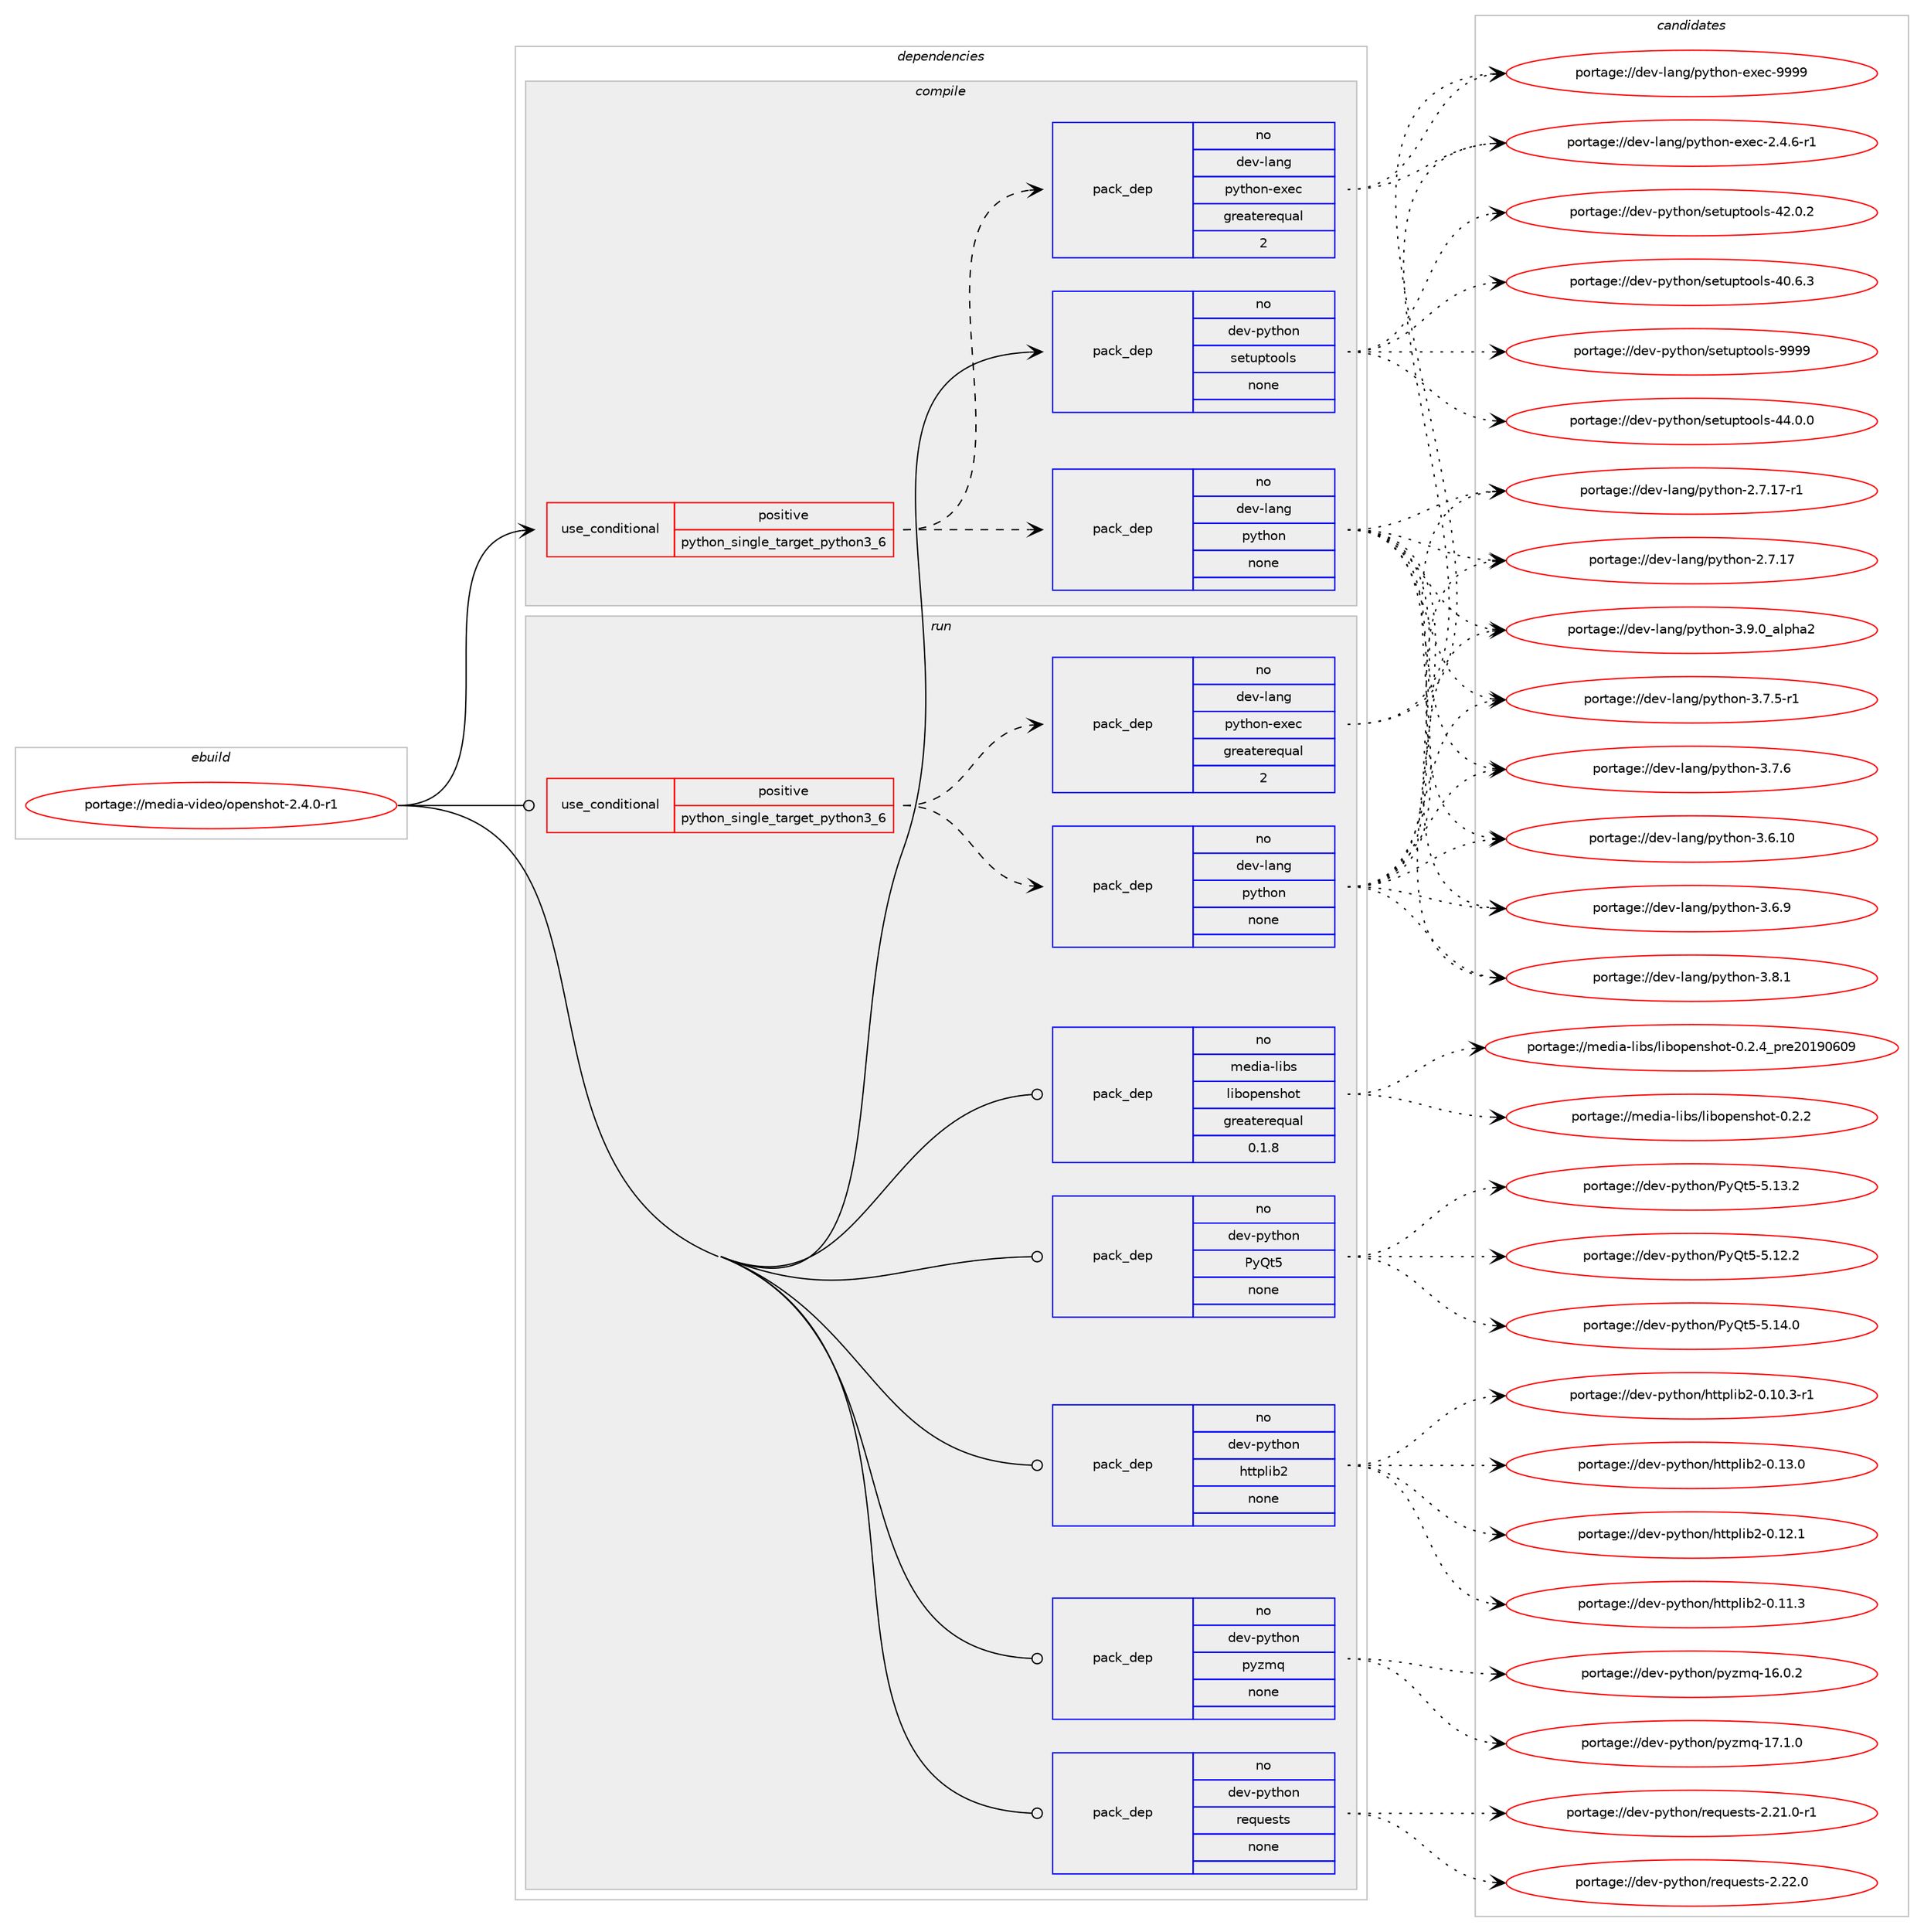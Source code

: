 digraph prolog {

# *************
# Graph options
# *************

newrank=true;
concentrate=true;
compound=true;
graph [rankdir=LR,fontname=Helvetica,fontsize=10,ranksep=1.5];#, ranksep=2.5, nodesep=0.2];
edge  [arrowhead=vee];
node  [fontname=Helvetica,fontsize=10];

# **********
# The ebuild
# **********

subgraph cluster_leftcol {
color=gray;
rank=same;
label=<<i>ebuild</i>>;
id [label="portage://media-video/openshot-2.4.0-r1", color=red, width=4, href="../media-video/openshot-2.4.0-r1.svg"];
}

# ****************
# The dependencies
# ****************

subgraph cluster_midcol {
color=gray;
label=<<i>dependencies</i>>;
subgraph cluster_compile {
fillcolor="#eeeeee";
style=filled;
label=<<i>compile</i>>;
subgraph cond38460 {
dependency175235 [label=<<TABLE BORDER="0" CELLBORDER="1" CELLSPACING="0" CELLPADDING="4"><TR><TD ROWSPAN="3" CELLPADDING="10">use_conditional</TD></TR><TR><TD>positive</TD></TR><TR><TD>python_single_target_python3_6</TD></TR></TABLE>>, shape=none, color=red];
subgraph pack133981 {
dependency175236 [label=<<TABLE BORDER="0" CELLBORDER="1" CELLSPACING="0" CELLPADDING="4" WIDTH="220"><TR><TD ROWSPAN="6" CELLPADDING="30">pack_dep</TD></TR><TR><TD WIDTH="110">no</TD></TR><TR><TD>dev-lang</TD></TR><TR><TD>python</TD></TR><TR><TD>none</TD></TR><TR><TD></TD></TR></TABLE>>, shape=none, color=blue];
}
dependency175235:e -> dependency175236:w [weight=20,style="dashed",arrowhead="vee"];
subgraph pack133982 {
dependency175237 [label=<<TABLE BORDER="0" CELLBORDER="1" CELLSPACING="0" CELLPADDING="4" WIDTH="220"><TR><TD ROWSPAN="6" CELLPADDING="30">pack_dep</TD></TR><TR><TD WIDTH="110">no</TD></TR><TR><TD>dev-lang</TD></TR><TR><TD>python-exec</TD></TR><TR><TD>greaterequal</TD></TR><TR><TD>2</TD></TR></TABLE>>, shape=none, color=blue];
}
dependency175235:e -> dependency175237:w [weight=20,style="dashed",arrowhead="vee"];
}
id:e -> dependency175235:w [weight=20,style="solid",arrowhead="vee"];
subgraph pack133983 {
dependency175238 [label=<<TABLE BORDER="0" CELLBORDER="1" CELLSPACING="0" CELLPADDING="4" WIDTH="220"><TR><TD ROWSPAN="6" CELLPADDING="30">pack_dep</TD></TR><TR><TD WIDTH="110">no</TD></TR><TR><TD>dev-python</TD></TR><TR><TD>setuptools</TD></TR><TR><TD>none</TD></TR><TR><TD></TD></TR></TABLE>>, shape=none, color=blue];
}
id:e -> dependency175238:w [weight=20,style="solid",arrowhead="vee"];
}
subgraph cluster_compileandrun {
fillcolor="#eeeeee";
style=filled;
label=<<i>compile and run</i>>;
}
subgraph cluster_run {
fillcolor="#eeeeee";
style=filled;
label=<<i>run</i>>;
subgraph cond38461 {
dependency175239 [label=<<TABLE BORDER="0" CELLBORDER="1" CELLSPACING="0" CELLPADDING="4"><TR><TD ROWSPAN="3" CELLPADDING="10">use_conditional</TD></TR><TR><TD>positive</TD></TR><TR><TD>python_single_target_python3_6</TD></TR></TABLE>>, shape=none, color=red];
subgraph pack133984 {
dependency175240 [label=<<TABLE BORDER="0" CELLBORDER="1" CELLSPACING="0" CELLPADDING="4" WIDTH="220"><TR><TD ROWSPAN="6" CELLPADDING="30">pack_dep</TD></TR><TR><TD WIDTH="110">no</TD></TR><TR><TD>dev-lang</TD></TR><TR><TD>python</TD></TR><TR><TD>none</TD></TR><TR><TD></TD></TR></TABLE>>, shape=none, color=blue];
}
dependency175239:e -> dependency175240:w [weight=20,style="dashed",arrowhead="vee"];
subgraph pack133985 {
dependency175241 [label=<<TABLE BORDER="0" CELLBORDER="1" CELLSPACING="0" CELLPADDING="4" WIDTH="220"><TR><TD ROWSPAN="6" CELLPADDING="30">pack_dep</TD></TR><TR><TD WIDTH="110">no</TD></TR><TR><TD>dev-lang</TD></TR><TR><TD>python-exec</TD></TR><TR><TD>greaterequal</TD></TR><TR><TD>2</TD></TR></TABLE>>, shape=none, color=blue];
}
dependency175239:e -> dependency175241:w [weight=20,style="dashed",arrowhead="vee"];
}
id:e -> dependency175239:w [weight=20,style="solid",arrowhead="odot"];
subgraph pack133986 {
dependency175242 [label=<<TABLE BORDER="0" CELLBORDER="1" CELLSPACING="0" CELLPADDING="4" WIDTH="220"><TR><TD ROWSPAN="6" CELLPADDING="30">pack_dep</TD></TR><TR><TD WIDTH="110">no</TD></TR><TR><TD>dev-python</TD></TR><TR><TD>PyQt5</TD></TR><TR><TD>none</TD></TR><TR><TD></TD></TR></TABLE>>, shape=none, color=blue];
}
id:e -> dependency175242:w [weight=20,style="solid",arrowhead="odot"];
subgraph pack133987 {
dependency175243 [label=<<TABLE BORDER="0" CELLBORDER="1" CELLSPACING="0" CELLPADDING="4" WIDTH="220"><TR><TD ROWSPAN="6" CELLPADDING="30">pack_dep</TD></TR><TR><TD WIDTH="110">no</TD></TR><TR><TD>dev-python</TD></TR><TR><TD>httplib2</TD></TR><TR><TD>none</TD></TR><TR><TD></TD></TR></TABLE>>, shape=none, color=blue];
}
id:e -> dependency175243:w [weight=20,style="solid",arrowhead="odot"];
subgraph pack133988 {
dependency175244 [label=<<TABLE BORDER="0" CELLBORDER="1" CELLSPACING="0" CELLPADDING="4" WIDTH="220"><TR><TD ROWSPAN="6" CELLPADDING="30">pack_dep</TD></TR><TR><TD WIDTH="110">no</TD></TR><TR><TD>dev-python</TD></TR><TR><TD>pyzmq</TD></TR><TR><TD>none</TD></TR><TR><TD></TD></TR></TABLE>>, shape=none, color=blue];
}
id:e -> dependency175244:w [weight=20,style="solid",arrowhead="odot"];
subgraph pack133989 {
dependency175245 [label=<<TABLE BORDER="0" CELLBORDER="1" CELLSPACING="0" CELLPADDING="4" WIDTH="220"><TR><TD ROWSPAN="6" CELLPADDING="30">pack_dep</TD></TR><TR><TD WIDTH="110">no</TD></TR><TR><TD>dev-python</TD></TR><TR><TD>requests</TD></TR><TR><TD>none</TD></TR><TR><TD></TD></TR></TABLE>>, shape=none, color=blue];
}
id:e -> dependency175245:w [weight=20,style="solid",arrowhead="odot"];
subgraph pack133990 {
dependency175246 [label=<<TABLE BORDER="0" CELLBORDER="1" CELLSPACING="0" CELLPADDING="4" WIDTH="220"><TR><TD ROWSPAN="6" CELLPADDING="30">pack_dep</TD></TR><TR><TD WIDTH="110">no</TD></TR><TR><TD>media-libs</TD></TR><TR><TD>libopenshot</TD></TR><TR><TD>greaterequal</TD></TR><TR><TD>0.1.8</TD></TR></TABLE>>, shape=none, color=blue];
}
id:e -> dependency175246:w [weight=20,style="solid",arrowhead="odot"];
}
}

# **************
# The candidates
# **************

subgraph cluster_choices {
rank=same;
color=gray;
label=<<i>candidates</i>>;

subgraph choice133981 {
color=black;
nodesep=1;
choice10010111845108971101034711212111610411111045514657464895971081121049750 [label="portage://dev-lang/python-3.9.0_alpha2", color=red, width=4,href="../dev-lang/python-3.9.0_alpha2.svg"];
choice100101118451089711010347112121116104111110455146564649 [label="portage://dev-lang/python-3.8.1", color=red, width=4,href="../dev-lang/python-3.8.1.svg"];
choice100101118451089711010347112121116104111110455146554654 [label="portage://dev-lang/python-3.7.6", color=red, width=4,href="../dev-lang/python-3.7.6.svg"];
choice1001011184510897110103471121211161041111104551465546534511449 [label="portage://dev-lang/python-3.7.5-r1", color=red, width=4,href="../dev-lang/python-3.7.5-r1.svg"];
choice100101118451089711010347112121116104111110455146544657 [label="portage://dev-lang/python-3.6.9", color=red, width=4,href="../dev-lang/python-3.6.9.svg"];
choice10010111845108971101034711212111610411111045514654464948 [label="portage://dev-lang/python-3.6.10", color=red, width=4,href="../dev-lang/python-3.6.10.svg"];
choice100101118451089711010347112121116104111110455046554649554511449 [label="portage://dev-lang/python-2.7.17-r1", color=red, width=4,href="../dev-lang/python-2.7.17-r1.svg"];
choice10010111845108971101034711212111610411111045504655464955 [label="portage://dev-lang/python-2.7.17", color=red, width=4,href="../dev-lang/python-2.7.17.svg"];
dependency175236:e -> choice10010111845108971101034711212111610411111045514657464895971081121049750:w [style=dotted,weight="100"];
dependency175236:e -> choice100101118451089711010347112121116104111110455146564649:w [style=dotted,weight="100"];
dependency175236:e -> choice100101118451089711010347112121116104111110455146554654:w [style=dotted,weight="100"];
dependency175236:e -> choice1001011184510897110103471121211161041111104551465546534511449:w [style=dotted,weight="100"];
dependency175236:e -> choice100101118451089711010347112121116104111110455146544657:w [style=dotted,weight="100"];
dependency175236:e -> choice10010111845108971101034711212111610411111045514654464948:w [style=dotted,weight="100"];
dependency175236:e -> choice100101118451089711010347112121116104111110455046554649554511449:w [style=dotted,weight="100"];
dependency175236:e -> choice10010111845108971101034711212111610411111045504655464955:w [style=dotted,weight="100"];
}
subgraph choice133982 {
color=black;
nodesep=1;
choice10010111845108971101034711212111610411111045101120101994557575757 [label="portage://dev-lang/python-exec-9999", color=red, width=4,href="../dev-lang/python-exec-9999.svg"];
choice10010111845108971101034711212111610411111045101120101994550465246544511449 [label="portage://dev-lang/python-exec-2.4.6-r1", color=red, width=4,href="../dev-lang/python-exec-2.4.6-r1.svg"];
dependency175237:e -> choice10010111845108971101034711212111610411111045101120101994557575757:w [style=dotted,weight="100"];
dependency175237:e -> choice10010111845108971101034711212111610411111045101120101994550465246544511449:w [style=dotted,weight="100"];
}
subgraph choice133983 {
color=black;
nodesep=1;
choice10010111845112121116104111110471151011161171121161111111081154557575757 [label="portage://dev-python/setuptools-9999", color=red, width=4,href="../dev-python/setuptools-9999.svg"];
choice100101118451121211161041111104711510111611711211611111110811545525246484648 [label="portage://dev-python/setuptools-44.0.0", color=red, width=4,href="../dev-python/setuptools-44.0.0.svg"];
choice100101118451121211161041111104711510111611711211611111110811545525046484650 [label="portage://dev-python/setuptools-42.0.2", color=red, width=4,href="../dev-python/setuptools-42.0.2.svg"];
choice100101118451121211161041111104711510111611711211611111110811545524846544651 [label="portage://dev-python/setuptools-40.6.3", color=red, width=4,href="../dev-python/setuptools-40.6.3.svg"];
dependency175238:e -> choice10010111845112121116104111110471151011161171121161111111081154557575757:w [style=dotted,weight="100"];
dependency175238:e -> choice100101118451121211161041111104711510111611711211611111110811545525246484648:w [style=dotted,weight="100"];
dependency175238:e -> choice100101118451121211161041111104711510111611711211611111110811545525046484650:w [style=dotted,weight="100"];
dependency175238:e -> choice100101118451121211161041111104711510111611711211611111110811545524846544651:w [style=dotted,weight="100"];
}
subgraph choice133984 {
color=black;
nodesep=1;
choice10010111845108971101034711212111610411111045514657464895971081121049750 [label="portage://dev-lang/python-3.9.0_alpha2", color=red, width=4,href="../dev-lang/python-3.9.0_alpha2.svg"];
choice100101118451089711010347112121116104111110455146564649 [label="portage://dev-lang/python-3.8.1", color=red, width=4,href="../dev-lang/python-3.8.1.svg"];
choice100101118451089711010347112121116104111110455146554654 [label="portage://dev-lang/python-3.7.6", color=red, width=4,href="../dev-lang/python-3.7.6.svg"];
choice1001011184510897110103471121211161041111104551465546534511449 [label="portage://dev-lang/python-3.7.5-r1", color=red, width=4,href="../dev-lang/python-3.7.5-r1.svg"];
choice100101118451089711010347112121116104111110455146544657 [label="portage://dev-lang/python-3.6.9", color=red, width=4,href="../dev-lang/python-3.6.9.svg"];
choice10010111845108971101034711212111610411111045514654464948 [label="portage://dev-lang/python-3.6.10", color=red, width=4,href="../dev-lang/python-3.6.10.svg"];
choice100101118451089711010347112121116104111110455046554649554511449 [label="portage://dev-lang/python-2.7.17-r1", color=red, width=4,href="../dev-lang/python-2.7.17-r1.svg"];
choice10010111845108971101034711212111610411111045504655464955 [label="portage://dev-lang/python-2.7.17", color=red, width=4,href="../dev-lang/python-2.7.17.svg"];
dependency175240:e -> choice10010111845108971101034711212111610411111045514657464895971081121049750:w [style=dotted,weight="100"];
dependency175240:e -> choice100101118451089711010347112121116104111110455146564649:w [style=dotted,weight="100"];
dependency175240:e -> choice100101118451089711010347112121116104111110455146554654:w [style=dotted,weight="100"];
dependency175240:e -> choice1001011184510897110103471121211161041111104551465546534511449:w [style=dotted,weight="100"];
dependency175240:e -> choice100101118451089711010347112121116104111110455146544657:w [style=dotted,weight="100"];
dependency175240:e -> choice10010111845108971101034711212111610411111045514654464948:w [style=dotted,weight="100"];
dependency175240:e -> choice100101118451089711010347112121116104111110455046554649554511449:w [style=dotted,weight="100"];
dependency175240:e -> choice10010111845108971101034711212111610411111045504655464955:w [style=dotted,weight="100"];
}
subgraph choice133985 {
color=black;
nodesep=1;
choice10010111845108971101034711212111610411111045101120101994557575757 [label="portage://dev-lang/python-exec-9999", color=red, width=4,href="../dev-lang/python-exec-9999.svg"];
choice10010111845108971101034711212111610411111045101120101994550465246544511449 [label="portage://dev-lang/python-exec-2.4.6-r1", color=red, width=4,href="../dev-lang/python-exec-2.4.6-r1.svg"];
dependency175241:e -> choice10010111845108971101034711212111610411111045101120101994557575757:w [style=dotted,weight="100"];
dependency175241:e -> choice10010111845108971101034711212111610411111045101120101994550465246544511449:w [style=dotted,weight="100"];
}
subgraph choice133986 {
color=black;
nodesep=1;
choice100101118451121211161041111104780121811165345534649524648 [label="portage://dev-python/PyQt5-5.14.0", color=red, width=4,href="../dev-python/PyQt5-5.14.0.svg"];
choice100101118451121211161041111104780121811165345534649514650 [label="portage://dev-python/PyQt5-5.13.2", color=red, width=4,href="../dev-python/PyQt5-5.13.2.svg"];
choice100101118451121211161041111104780121811165345534649504650 [label="portage://dev-python/PyQt5-5.12.2", color=red, width=4,href="../dev-python/PyQt5-5.12.2.svg"];
dependency175242:e -> choice100101118451121211161041111104780121811165345534649524648:w [style=dotted,weight="100"];
dependency175242:e -> choice100101118451121211161041111104780121811165345534649514650:w [style=dotted,weight="100"];
dependency175242:e -> choice100101118451121211161041111104780121811165345534649504650:w [style=dotted,weight="100"];
}
subgraph choice133987 {
color=black;
nodesep=1;
choice1001011184511212111610411111047104116116112108105985045484649514648 [label="portage://dev-python/httplib2-0.13.0", color=red, width=4,href="../dev-python/httplib2-0.13.0.svg"];
choice1001011184511212111610411111047104116116112108105985045484649504649 [label="portage://dev-python/httplib2-0.12.1", color=red, width=4,href="../dev-python/httplib2-0.12.1.svg"];
choice1001011184511212111610411111047104116116112108105985045484649494651 [label="portage://dev-python/httplib2-0.11.3", color=red, width=4,href="../dev-python/httplib2-0.11.3.svg"];
choice10010111845112121116104111110471041161161121081059850454846494846514511449 [label="portage://dev-python/httplib2-0.10.3-r1", color=red, width=4,href="../dev-python/httplib2-0.10.3-r1.svg"];
dependency175243:e -> choice1001011184511212111610411111047104116116112108105985045484649514648:w [style=dotted,weight="100"];
dependency175243:e -> choice1001011184511212111610411111047104116116112108105985045484649504649:w [style=dotted,weight="100"];
dependency175243:e -> choice1001011184511212111610411111047104116116112108105985045484649494651:w [style=dotted,weight="100"];
dependency175243:e -> choice10010111845112121116104111110471041161161121081059850454846494846514511449:w [style=dotted,weight="100"];
}
subgraph choice133988 {
color=black;
nodesep=1;
choice100101118451121211161041111104711212112210911345495546494648 [label="portage://dev-python/pyzmq-17.1.0", color=red, width=4,href="../dev-python/pyzmq-17.1.0.svg"];
choice100101118451121211161041111104711212112210911345495446484650 [label="portage://dev-python/pyzmq-16.0.2", color=red, width=4,href="../dev-python/pyzmq-16.0.2.svg"];
dependency175244:e -> choice100101118451121211161041111104711212112210911345495546494648:w [style=dotted,weight="100"];
dependency175244:e -> choice100101118451121211161041111104711212112210911345495446484650:w [style=dotted,weight="100"];
}
subgraph choice133989 {
color=black;
nodesep=1;
choice100101118451121211161041111104711410111311710111511611545504650504648 [label="portage://dev-python/requests-2.22.0", color=red, width=4,href="../dev-python/requests-2.22.0.svg"];
choice1001011184511212111610411111047114101113117101115116115455046504946484511449 [label="portage://dev-python/requests-2.21.0-r1", color=red, width=4,href="../dev-python/requests-2.21.0-r1.svg"];
dependency175245:e -> choice100101118451121211161041111104711410111311710111511611545504650504648:w [style=dotted,weight="100"];
dependency175245:e -> choice1001011184511212111610411111047114101113117101115116115455046504946484511449:w [style=dotted,weight="100"];
}
subgraph choice133990 {
color=black;
nodesep=1;
choice1091011001059745108105981154710810598111112101110115104111116454846504652951121141015048495748544857 [label="portage://media-libs/libopenshot-0.2.4_pre20190609", color=red, width=4,href="../media-libs/libopenshot-0.2.4_pre20190609.svg"];
choice1091011001059745108105981154710810598111112101110115104111116454846504650 [label="portage://media-libs/libopenshot-0.2.2", color=red, width=4,href="../media-libs/libopenshot-0.2.2.svg"];
dependency175246:e -> choice1091011001059745108105981154710810598111112101110115104111116454846504652951121141015048495748544857:w [style=dotted,weight="100"];
dependency175246:e -> choice1091011001059745108105981154710810598111112101110115104111116454846504650:w [style=dotted,weight="100"];
}
}

}
